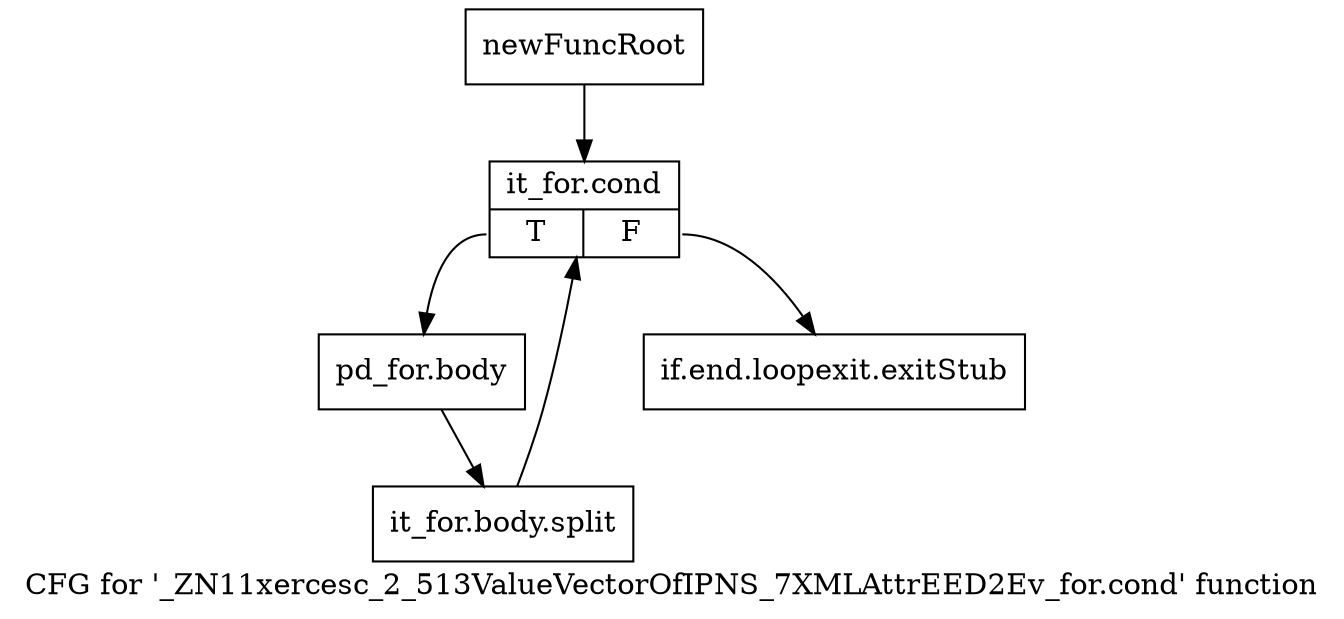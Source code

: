 digraph "CFG for '_ZN11xercesc_2_513ValueVectorOfIPNS_7XMLAttrEED2Ev_for.cond' function" {
	label="CFG for '_ZN11xercesc_2_513ValueVectorOfIPNS_7XMLAttrEED2Ev_for.cond' function";

	Node0x96b54c0 [shape=record,label="{newFuncRoot}"];
	Node0x96b54c0 -> Node0x96b5560;
	Node0x96b5510 [shape=record,label="{if.end.loopexit.exitStub}"];
	Node0x96b5560 [shape=record,label="{it_for.cond|{<s0>T|<s1>F}}"];
	Node0x96b5560:s0 -> Node0x96b55b0;
	Node0x96b5560:s1 -> Node0x96b5510;
	Node0x96b55b0 [shape=record,label="{pd_for.body}"];
	Node0x96b55b0 -> Node0xccbbc50;
	Node0xccbbc50 [shape=record,label="{it_for.body.split}"];
	Node0xccbbc50 -> Node0x96b5560;
}
